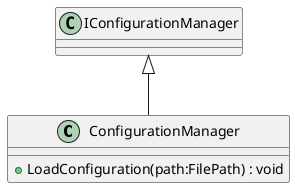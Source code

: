 @startuml
class ConfigurationManager {
    + LoadConfiguration(path:FilePath) : void
}
IConfigurationManager <|-- ConfigurationManager
@enduml
